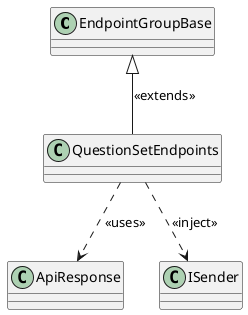 @startuml
EndpointGroupBase <|-- QuestionSetEndpoints : <<extends>>
QuestionSetEndpoints ..> ApiResponse : <<uses>>
QuestionSetEndpoints ..> ISender : <<inject>>
@enduml